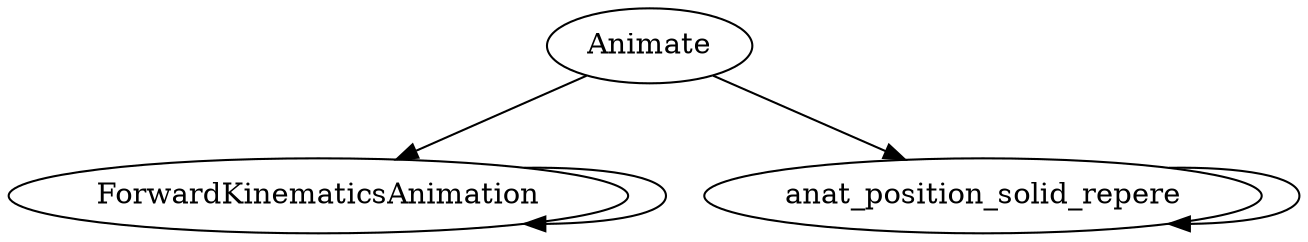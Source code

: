 /* Created by mdot for Matlab */
digraph m2html {
  Animate -> ForwardKinematicsAnimation;
  Animate -> anat_position_solid_repere;
  ForwardKinematicsAnimation -> ForwardKinematicsAnimation;
  anat_position_solid_repere -> anat_position_solid_repere;

  Animate [URL="Animate.html"];
  ForwardKinematicsAnimation [URL="ForwardKinematicsAnimation.html"];
  anat_position_solid_repere [URL="anat_position_solid_repere.html"];
}